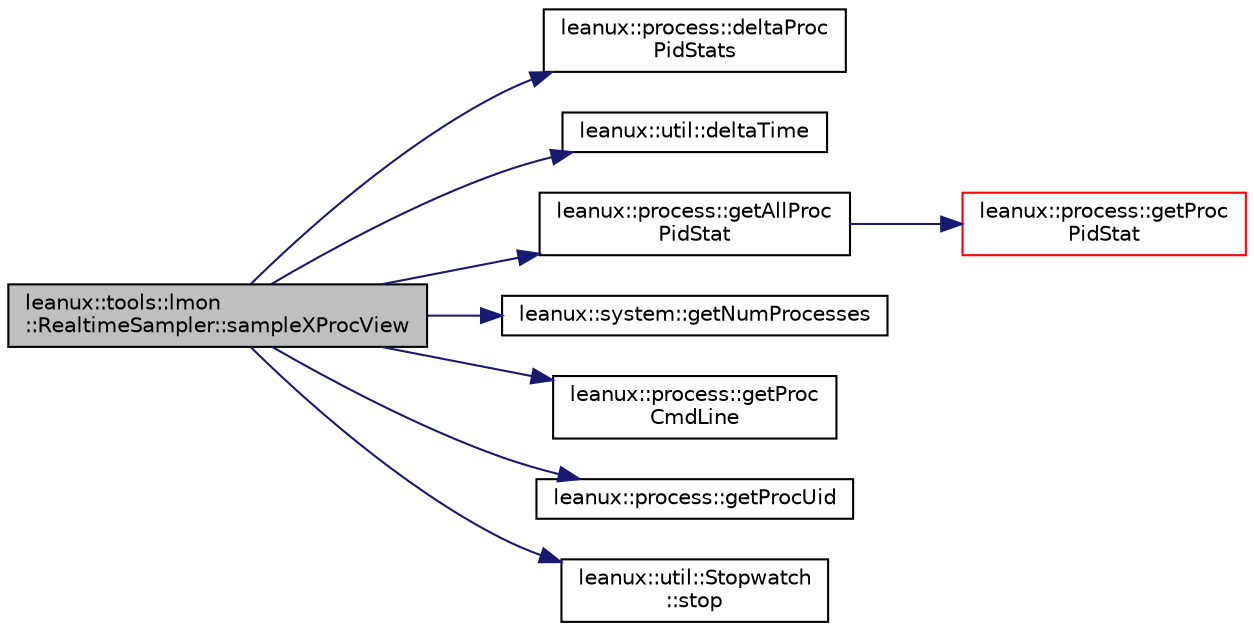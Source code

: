 digraph "leanux::tools::lmon::RealtimeSampler::sampleXProcView"
{
 // LATEX_PDF_SIZE
  bgcolor="transparent";
  edge [fontname="Helvetica",fontsize="10",labelfontname="Helvetica",labelfontsize="10"];
  node [fontname="Helvetica",fontsize="10",shape=record];
  rankdir="LR";
  Node1 [label="leanux::tools::lmon\l::RealtimeSampler::sampleXProcView",height=0.2,width=0.4,color="black", fillcolor="grey75", style="filled", fontcolor="black",tooltip=" "];
  Node1 -> Node2 [color="midnightblue",fontsize="10",style="solid",fontname="Helvetica"];
  Node2 [label="leanux::process::deltaProc\lPidStats",height=0.2,width=0.4,color="black",URL="$namespaceleanux_1_1process.html#a016ba417c40324fe090a55a67d3ca2a6",tooltip="Get a delta of two ProcPidStatMap std::maps into the delta std::map."];
  Node1 -> Node3 [color="midnightblue",fontsize="10",style="solid",fontname="Helvetica"];
  Node3 [label="leanux::util::deltaTime",height=0.2,width=0.4,color="black",URL="$namespaceleanux_1_1util.html#a4837f2d09bfda41e98223427201d04e2",tooltip="Return the deltaof two timevals in seconds."];
  Node1 -> Node4 [color="midnightblue",fontsize="10",style="solid",fontname="Helvetica"];
  Node4 [label="leanux::process::getAllProc\lPidStat",height=0.2,width=0.4,color="black",URL="$namespaceleanux_1_1process.html#a385cafe09f0dc82ce8a830124665d69d",tooltip="Get a snapshot of all pids (seen as /proc/PID) into a std::map keyed by pid_t."];
  Node4 -> Node5 [color="midnightblue",fontsize="10",style="solid",fontname="Helvetica"];
  Node5 [label="leanux::process::getProc\lPidStat",height=0.2,width=0.4,color="red",URL="$namespaceleanux_1_1process.html#a6533e64a7e3e102f65df053802c83919",tooltip="Get the ProcPidStat for the pid."];
  Node1 -> Node9 [color="midnightblue",fontsize="10",style="solid",fontname="Helvetica"];
  Node9 [label="leanux::system::getNumProcesses",height=0.2,width=0.4,color="black",URL="$namespaceleanux_1_1system.html#acf5450712deab2fd3ebe192a290c4bc6",tooltip="Get the number of processes on the system."];
  Node1 -> Node10 [color="midnightblue",fontsize="10",style="solid",fontname="Helvetica"];
  Node10 [label="leanux::process::getProc\lCmdLine",height=0.2,width=0.4,color="black",URL="$namespaceleanux_1_1process.html#a92d013dc3ef32fd9b987b410b1ad2edc",tooltip="Get the pid's command line."];
  Node1 -> Node11 [color="midnightblue",fontsize="10",style="solid",fontname="Helvetica"];
  Node11 [label="leanux::process::getProcUid",height=0.2,width=0.4,color="black",URL="$namespaceleanux_1_1process.html#a25f41d972bb92c8cbe982e0c74c68f7d",tooltip="get the effective uid of a running process."];
  Node1 -> Node12 [color="midnightblue",fontsize="10",style="solid",fontname="Helvetica"];
  Node12 [label="leanux::util::Stopwatch\l::stop",height=0.2,width=0.4,color="black",URL="$classleanux_1_1util_1_1Stopwatch.html#af09212ac0202c1b9ec52a554425d54b1",tooltip="stop the Stopwatch."];
}
